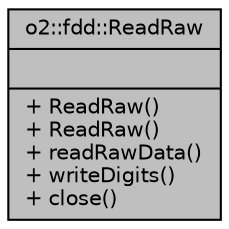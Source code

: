 digraph "o2::fdd::ReadRaw"
{
 // INTERACTIVE_SVG=YES
  bgcolor="transparent";
  edge [fontname="Helvetica",fontsize="10",labelfontname="Helvetica",labelfontsize="10"];
  node [fontname="Helvetica",fontsize="10",shape=record];
  Node1 [label="{o2::fdd::ReadRaw\n||+ ReadRaw()\l+ ReadRaw()\l+ readRawData()\l+ writeDigits()\l+ close()\l}",height=0.2,width=0.4,color="black", fillcolor="grey75", style="filled", fontcolor="black"];
}
